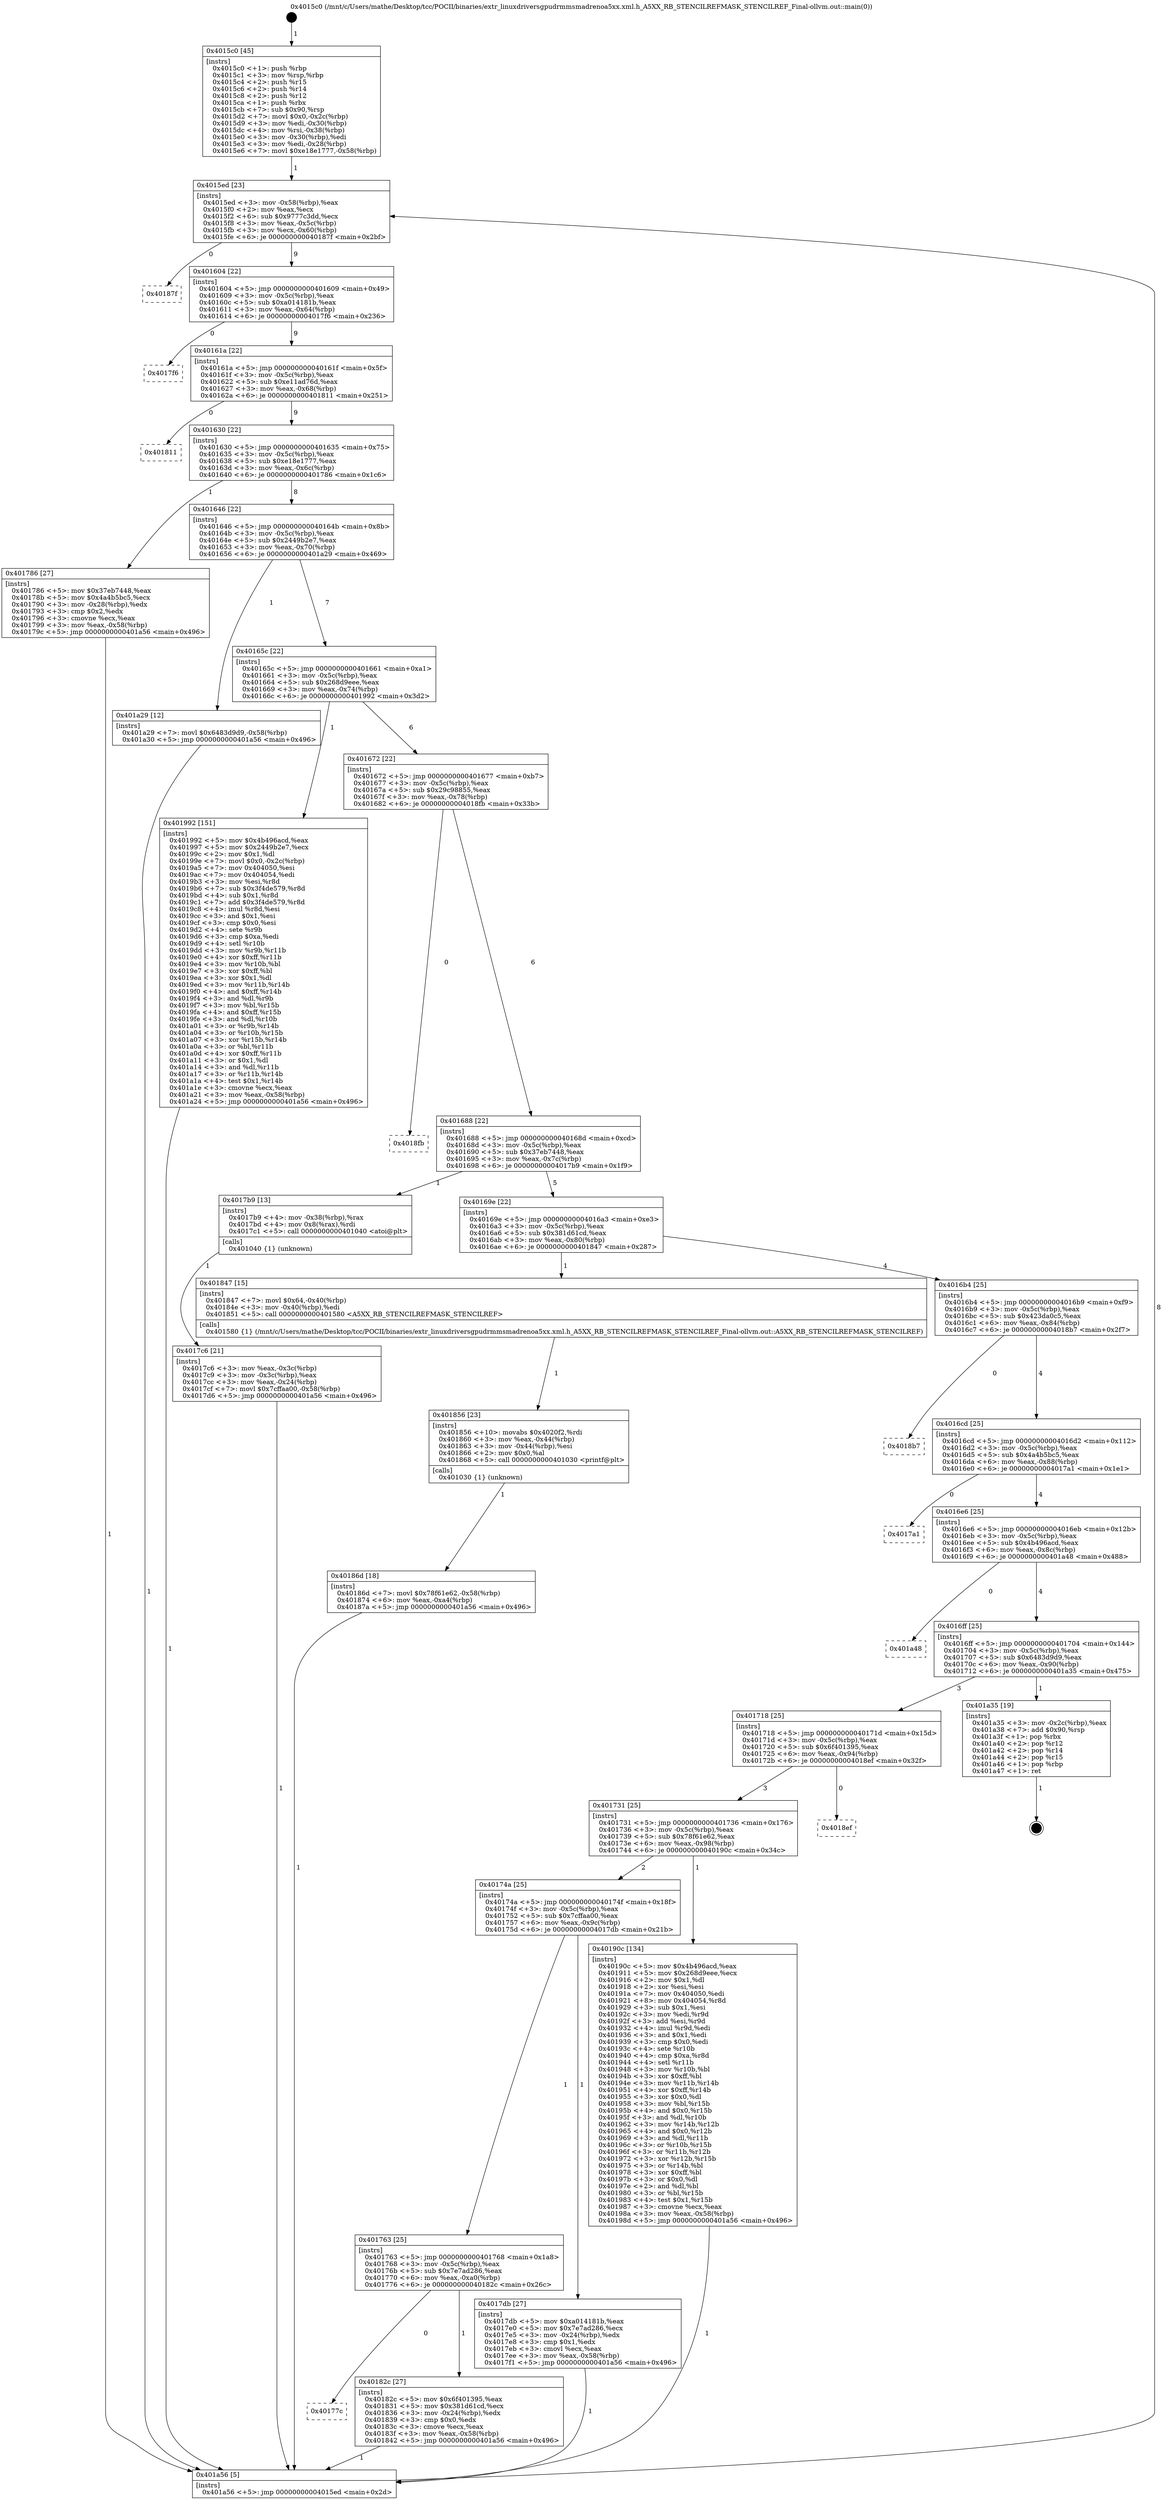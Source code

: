 digraph "0x4015c0" {
  label = "0x4015c0 (/mnt/c/Users/mathe/Desktop/tcc/POCII/binaries/extr_linuxdriversgpudrmmsmadrenoa5xx.xml.h_A5XX_RB_STENCILREFMASK_STENCILREF_Final-ollvm.out::main(0))"
  labelloc = "t"
  node[shape=record]

  Entry [label="",width=0.3,height=0.3,shape=circle,fillcolor=black,style=filled]
  "0x4015ed" [label="{
     0x4015ed [23]\l
     | [instrs]\l
     &nbsp;&nbsp;0x4015ed \<+3\>: mov -0x58(%rbp),%eax\l
     &nbsp;&nbsp;0x4015f0 \<+2\>: mov %eax,%ecx\l
     &nbsp;&nbsp;0x4015f2 \<+6\>: sub $0x9777c3dd,%ecx\l
     &nbsp;&nbsp;0x4015f8 \<+3\>: mov %eax,-0x5c(%rbp)\l
     &nbsp;&nbsp;0x4015fb \<+3\>: mov %ecx,-0x60(%rbp)\l
     &nbsp;&nbsp;0x4015fe \<+6\>: je 000000000040187f \<main+0x2bf\>\l
  }"]
  "0x40187f" [label="{
     0x40187f\l
  }", style=dashed]
  "0x401604" [label="{
     0x401604 [22]\l
     | [instrs]\l
     &nbsp;&nbsp;0x401604 \<+5\>: jmp 0000000000401609 \<main+0x49\>\l
     &nbsp;&nbsp;0x401609 \<+3\>: mov -0x5c(%rbp),%eax\l
     &nbsp;&nbsp;0x40160c \<+5\>: sub $0xa014181b,%eax\l
     &nbsp;&nbsp;0x401611 \<+3\>: mov %eax,-0x64(%rbp)\l
     &nbsp;&nbsp;0x401614 \<+6\>: je 00000000004017f6 \<main+0x236\>\l
  }"]
  Exit [label="",width=0.3,height=0.3,shape=circle,fillcolor=black,style=filled,peripheries=2]
  "0x4017f6" [label="{
     0x4017f6\l
  }", style=dashed]
  "0x40161a" [label="{
     0x40161a [22]\l
     | [instrs]\l
     &nbsp;&nbsp;0x40161a \<+5\>: jmp 000000000040161f \<main+0x5f\>\l
     &nbsp;&nbsp;0x40161f \<+3\>: mov -0x5c(%rbp),%eax\l
     &nbsp;&nbsp;0x401622 \<+5\>: sub $0xe11ad76d,%eax\l
     &nbsp;&nbsp;0x401627 \<+3\>: mov %eax,-0x68(%rbp)\l
     &nbsp;&nbsp;0x40162a \<+6\>: je 0000000000401811 \<main+0x251\>\l
  }"]
  "0x40186d" [label="{
     0x40186d [18]\l
     | [instrs]\l
     &nbsp;&nbsp;0x40186d \<+7\>: movl $0x78f61e62,-0x58(%rbp)\l
     &nbsp;&nbsp;0x401874 \<+6\>: mov %eax,-0xa4(%rbp)\l
     &nbsp;&nbsp;0x40187a \<+5\>: jmp 0000000000401a56 \<main+0x496\>\l
  }"]
  "0x401811" [label="{
     0x401811\l
  }", style=dashed]
  "0x401630" [label="{
     0x401630 [22]\l
     | [instrs]\l
     &nbsp;&nbsp;0x401630 \<+5\>: jmp 0000000000401635 \<main+0x75\>\l
     &nbsp;&nbsp;0x401635 \<+3\>: mov -0x5c(%rbp),%eax\l
     &nbsp;&nbsp;0x401638 \<+5\>: sub $0xe18e1777,%eax\l
     &nbsp;&nbsp;0x40163d \<+3\>: mov %eax,-0x6c(%rbp)\l
     &nbsp;&nbsp;0x401640 \<+6\>: je 0000000000401786 \<main+0x1c6\>\l
  }"]
  "0x401856" [label="{
     0x401856 [23]\l
     | [instrs]\l
     &nbsp;&nbsp;0x401856 \<+10\>: movabs $0x4020f2,%rdi\l
     &nbsp;&nbsp;0x401860 \<+3\>: mov %eax,-0x44(%rbp)\l
     &nbsp;&nbsp;0x401863 \<+3\>: mov -0x44(%rbp),%esi\l
     &nbsp;&nbsp;0x401866 \<+2\>: mov $0x0,%al\l
     &nbsp;&nbsp;0x401868 \<+5\>: call 0000000000401030 \<printf@plt\>\l
     | [calls]\l
     &nbsp;&nbsp;0x401030 \{1\} (unknown)\l
  }"]
  "0x401786" [label="{
     0x401786 [27]\l
     | [instrs]\l
     &nbsp;&nbsp;0x401786 \<+5\>: mov $0x37eb7448,%eax\l
     &nbsp;&nbsp;0x40178b \<+5\>: mov $0x4a4b5bc5,%ecx\l
     &nbsp;&nbsp;0x401790 \<+3\>: mov -0x28(%rbp),%edx\l
     &nbsp;&nbsp;0x401793 \<+3\>: cmp $0x2,%edx\l
     &nbsp;&nbsp;0x401796 \<+3\>: cmovne %ecx,%eax\l
     &nbsp;&nbsp;0x401799 \<+3\>: mov %eax,-0x58(%rbp)\l
     &nbsp;&nbsp;0x40179c \<+5\>: jmp 0000000000401a56 \<main+0x496\>\l
  }"]
  "0x401646" [label="{
     0x401646 [22]\l
     | [instrs]\l
     &nbsp;&nbsp;0x401646 \<+5\>: jmp 000000000040164b \<main+0x8b\>\l
     &nbsp;&nbsp;0x40164b \<+3\>: mov -0x5c(%rbp),%eax\l
     &nbsp;&nbsp;0x40164e \<+5\>: sub $0x2449b2e7,%eax\l
     &nbsp;&nbsp;0x401653 \<+3\>: mov %eax,-0x70(%rbp)\l
     &nbsp;&nbsp;0x401656 \<+6\>: je 0000000000401a29 \<main+0x469\>\l
  }"]
  "0x401a56" [label="{
     0x401a56 [5]\l
     | [instrs]\l
     &nbsp;&nbsp;0x401a56 \<+5\>: jmp 00000000004015ed \<main+0x2d\>\l
  }"]
  "0x4015c0" [label="{
     0x4015c0 [45]\l
     | [instrs]\l
     &nbsp;&nbsp;0x4015c0 \<+1\>: push %rbp\l
     &nbsp;&nbsp;0x4015c1 \<+3\>: mov %rsp,%rbp\l
     &nbsp;&nbsp;0x4015c4 \<+2\>: push %r15\l
     &nbsp;&nbsp;0x4015c6 \<+2\>: push %r14\l
     &nbsp;&nbsp;0x4015c8 \<+2\>: push %r12\l
     &nbsp;&nbsp;0x4015ca \<+1\>: push %rbx\l
     &nbsp;&nbsp;0x4015cb \<+7\>: sub $0x90,%rsp\l
     &nbsp;&nbsp;0x4015d2 \<+7\>: movl $0x0,-0x2c(%rbp)\l
     &nbsp;&nbsp;0x4015d9 \<+3\>: mov %edi,-0x30(%rbp)\l
     &nbsp;&nbsp;0x4015dc \<+4\>: mov %rsi,-0x38(%rbp)\l
     &nbsp;&nbsp;0x4015e0 \<+3\>: mov -0x30(%rbp),%edi\l
     &nbsp;&nbsp;0x4015e3 \<+3\>: mov %edi,-0x28(%rbp)\l
     &nbsp;&nbsp;0x4015e6 \<+7\>: movl $0xe18e1777,-0x58(%rbp)\l
  }"]
  "0x40177c" [label="{
     0x40177c\l
  }", style=dashed]
  "0x401a29" [label="{
     0x401a29 [12]\l
     | [instrs]\l
     &nbsp;&nbsp;0x401a29 \<+7\>: movl $0x6483d9d9,-0x58(%rbp)\l
     &nbsp;&nbsp;0x401a30 \<+5\>: jmp 0000000000401a56 \<main+0x496\>\l
  }"]
  "0x40165c" [label="{
     0x40165c [22]\l
     | [instrs]\l
     &nbsp;&nbsp;0x40165c \<+5\>: jmp 0000000000401661 \<main+0xa1\>\l
     &nbsp;&nbsp;0x401661 \<+3\>: mov -0x5c(%rbp),%eax\l
     &nbsp;&nbsp;0x401664 \<+5\>: sub $0x268d9eee,%eax\l
     &nbsp;&nbsp;0x401669 \<+3\>: mov %eax,-0x74(%rbp)\l
     &nbsp;&nbsp;0x40166c \<+6\>: je 0000000000401992 \<main+0x3d2\>\l
  }"]
  "0x40182c" [label="{
     0x40182c [27]\l
     | [instrs]\l
     &nbsp;&nbsp;0x40182c \<+5\>: mov $0x6f401395,%eax\l
     &nbsp;&nbsp;0x401831 \<+5\>: mov $0x381d61cd,%ecx\l
     &nbsp;&nbsp;0x401836 \<+3\>: mov -0x24(%rbp),%edx\l
     &nbsp;&nbsp;0x401839 \<+3\>: cmp $0x0,%edx\l
     &nbsp;&nbsp;0x40183c \<+3\>: cmove %ecx,%eax\l
     &nbsp;&nbsp;0x40183f \<+3\>: mov %eax,-0x58(%rbp)\l
     &nbsp;&nbsp;0x401842 \<+5\>: jmp 0000000000401a56 \<main+0x496\>\l
  }"]
  "0x401992" [label="{
     0x401992 [151]\l
     | [instrs]\l
     &nbsp;&nbsp;0x401992 \<+5\>: mov $0x4b496acd,%eax\l
     &nbsp;&nbsp;0x401997 \<+5\>: mov $0x2449b2e7,%ecx\l
     &nbsp;&nbsp;0x40199c \<+2\>: mov $0x1,%dl\l
     &nbsp;&nbsp;0x40199e \<+7\>: movl $0x0,-0x2c(%rbp)\l
     &nbsp;&nbsp;0x4019a5 \<+7\>: mov 0x404050,%esi\l
     &nbsp;&nbsp;0x4019ac \<+7\>: mov 0x404054,%edi\l
     &nbsp;&nbsp;0x4019b3 \<+3\>: mov %esi,%r8d\l
     &nbsp;&nbsp;0x4019b6 \<+7\>: sub $0x3f4de579,%r8d\l
     &nbsp;&nbsp;0x4019bd \<+4\>: sub $0x1,%r8d\l
     &nbsp;&nbsp;0x4019c1 \<+7\>: add $0x3f4de579,%r8d\l
     &nbsp;&nbsp;0x4019c8 \<+4\>: imul %r8d,%esi\l
     &nbsp;&nbsp;0x4019cc \<+3\>: and $0x1,%esi\l
     &nbsp;&nbsp;0x4019cf \<+3\>: cmp $0x0,%esi\l
     &nbsp;&nbsp;0x4019d2 \<+4\>: sete %r9b\l
     &nbsp;&nbsp;0x4019d6 \<+3\>: cmp $0xa,%edi\l
     &nbsp;&nbsp;0x4019d9 \<+4\>: setl %r10b\l
     &nbsp;&nbsp;0x4019dd \<+3\>: mov %r9b,%r11b\l
     &nbsp;&nbsp;0x4019e0 \<+4\>: xor $0xff,%r11b\l
     &nbsp;&nbsp;0x4019e4 \<+3\>: mov %r10b,%bl\l
     &nbsp;&nbsp;0x4019e7 \<+3\>: xor $0xff,%bl\l
     &nbsp;&nbsp;0x4019ea \<+3\>: xor $0x1,%dl\l
     &nbsp;&nbsp;0x4019ed \<+3\>: mov %r11b,%r14b\l
     &nbsp;&nbsp;0x4019f0 \<+4\>: and $0xff,%r14b\l
     &nbsp;&nbsp;0x4019f4 \<+3\>: and %dl,%r9b\l
     &nbsp;&nbsp;0x4019f7 \<+3\>: mov %bl,%r15b\l
     &nbsp;&nbsp;0x4019fa \<+4\>: and $0xff,%r15b\l
     &nbsp;&nbsp;0x4019fe \<+3\>: and %dl,%r10b\l
     &nbsp;&nbsp;0x401a01 \<+3\>: or %r9b,%r14b\l
     &nbsp;&nbsp;0x401a04 \<+3\>: or %r10b,%r15b\l
     &nbsp;&nbsp;0x401a07 \<+3\>: xor %r15b,%r14b\l
     &nbsp;&nbsp;0x401a0a \<+3\>: or %bl,%r11b\l
     &nbsp;&nbsp;0x401a0d \<+4\>: xor $0xff,%r11b\l
     &nbsp;&nbsp;0x401a11 \<+3\>: or $0x1,%dl\l
     &nbsp;&nbsp;0x401a14 \<+3\>: and %dl,%r11b\l
     &nbsp;&nbsp;0x401a17 \<+3\>: or %r11b,%r14b\l
     &nbsp;&nbsp;0x401a1a \<+4\>: test $0x1,%r14b\l
     &nbsp;&nbsp;0x401a1e \<+3\>: cmovne %ecx,%eax\l
     &nbsp;&nbsp;0x401a21 \<+3\>: mov %eax,-0x58(%rbp)\l
     &nbsp;&nbsp;0x401a24 \<+5\>: jmp 0000000000401a56 \<main+0x496\>\l
  }"]
  "0x401672" [label="{
     0x401672 [22]\l
     | [instrs]\l
     &nbsp;&nbsp;0x401672 \<+5\>: jmp 0000000000401677 \<main+0xb7\>\l
     &nbsp;&nbsp;0x401677 \<+3\>: mov -0x5c(%rbp),%eax\l
     &nbsp;&nbsp;0x40167a \<+5\>: sub $0x29c98855,%eax\l
     &nbsp;&nbsp;0x40167f \<+3\>: mov %eax,-0x78(%rbp)\l
     &nbsp;&nbsp;0x401682 \<+6\>: je 00000000004018fb \<main+0x33b\>\l
  }"]
  "0x401763" [label="{
     0x401763 [25]\l
     | [instrs]\l
     &nbsp;&nbsp;0x401763 \<+5\>: jmp 0000000000401768 \<main+0x1a8\>\l
     &nbsp;&nbsp;0x401768 \<+3\>: mov -0x5c(%rbp),%eax\l
     &nbsp;&nbsp;0x40176b \<+5\>: sub $0x7e7ad286,%eax\l
     &nbsp;&nbsp;0x401770 \<+6\>: mov %eax,-0xa0(%rbp)\l
     &nbsp;&nbsp;0x401776 \<+6\>: je 000000000040182c \<main+0x26c\>\l
  }"]
  "0x4018fb" [label="{
     0x4018fb\l
  }", style=dashed]
  "0x401688" [label="{
     0x401688 [22]\l
     | [instrs]\l
     &nbsp;&nbsp;0x401688 \<+5\>: jmp 000000000040168d \<main+0xcd\>\l
     &nbsp;&nbsp;0x40168d \<+3\>: mov -0x5c(%rbp),%eax\l
     &nbsp;&nbsp;0x401690 \<+5\>: sub $0x37eb7448,%eax\l
     &nbsp;&nbsp;0x401695 \<+3\>: mov %eax,-0x7c(%rbp)\l
     &nbsp;&nbsp;0x401698 \<+6\>: je 00000000004017b9 \<main+0x1f9\>\l
  }"]
  "0x4017db" [label="{
     0x4017db [27]\l
     | [instrs]\l
     &nbsp;&nbsp;0x4017db \<+5\>: mov $0xa014181b,%eax\l
     &nbsp;&nbsp;0x4017e0 \<+5\>: mov $0x7e7ad286,%ecx\l
     &nbsp;&nbsp;0x4017e5 \<+3\>: mov -0x24(%rbp),%edx\l
     &nbsp;&nbsp;0x4017e8 \<+3\>: cmp $0x1,%edx\l
     &nbsp;&nbsp;0x4017eb \<+3\>: cmovl %ecx,%eax\l
     &nbsp;&nbsp;0x4017ee \<+3\>: mov %eax,-0x58(%rbp)\l
     &nbsp;&nbsp;0x4017f1 \<+5\>: jmp 0000000000401a56 \<main+0x496\>\l
  }"]
  "0x4017b9" [label="{
     0x4017b9 [13]\l
     | [instrs]\l
     &nbsp;&nbsp;0x4017b9 \<+4\>: mov -0x38(%rbp),%rax\l
     &nbsp;&nbsp;0x4017bd \<+4\>: mov 0x8(%rax),%rdi\l
     &nbsp;&nbsp;0x4017c1 \<+5\>: call 0000000000401040 \<atoi@plt\>\l
     | [calls]\l
     &nbsp;&nbsp;0x401040 \{1\} (unknown)\l
  }"]
  "0x40169e" [label="{
     0x40169e [22]\l
     | [instrs]\l
     &nbsp;&nbsp;0x40169e \<+5\>: jmp 00000000004016a3 \<main+0xe3\>\l
     &nbsp;&nbsp;0x4016a3 \<+3\>: mov -0x5c(%rbp),%eax\l
     &nbsp;&nbsp;0x4016a6 \<+5\>: sub $0x381d61cd,%eax\l
     &nbsp;&nbsp;0x4016ab \<+3\>: mov %eax,-0x80(%rbp)\l
     &nbsp;&nbsp;0x4016ae \<+6\>: je 0000000000401847 \<main+0x287\>\l
  }"]
  "0x4017c6" [label="{
     0x4017c6 [21]\l
     | [instrs]\l
     &nbsp;&nbsp;0x4017c6 \<+3\>: mov %eax,-0x3c(%rbp)\l
     &nbsp;&nbsp;0x4017c9 \<+3\>: mov -0x3c(%rbp),%eax\l
     &nbsp;&nbsp;0x4017cc \<+3\>: mov %eax,-0x24(%rbp)\l
     &nbsp;&nbsp;0x4017cf \<+7\>: movl $0x7cffaa00,-0x58(%rbp)\l
     &nbsp;&nbsp;0x4017d6 \<+5\>: jmp 0000000000401a56 \<main+0x496\>\l
  }"]
  "0x40174a" [label="{
     0x40174a [25]\l
     | [instrs]\l
     &nbsp;&nbsp;0x40174a \<+5\>: jmp 000000000040174f \<main+0x18f\>\l
     &nbsp;&nbsp;0x40174f \<+3\>: mov -0x5c(%rbp),%eax\l
     &nbsp;&nbsp;0x401752 \<+5\>: sub $0x7cffaa00,%eax\l
     &nbsp;&nbsp;0x401757 \<+6\>: mov %eax,-0x9c(%rbp)\l
     &nbsp;&nbsp;0x40175d \<+6\>: je 00000000004017db \<main+0x21b\>\l
  }"]
  "0x401847" [label="{
     0x401847 [15]\l
     | [instrs]\l
     &nbsp;&nbsp;0x401847 \<+7\>: movl $0x64,-0x40(%rbp)\l
     &nbsp;&nbsp;0x40184e \<+3\>: mov -0x40(%rbp),%edi\l
     &nbsp;&nbsp;0x401851 \<+5\>: call 0000000000401580 \<A5XX_RB_STENCILREFMASK_STENCILREF\>\l
     | [calls]\l
     &nbsp;&nbsp;0x401580 \{1\} (/mnt/c/Users/mathe/Desktop/tcc/POCII/binaries/extr_linuxdriversgpudrmmsmadrenoa5xx.xml.h_A5XX_RB_STENCILREFMASK_STENCILREF_Final-ollvm.out::A5XX_RB_STENCILREFMASK_STENCILREF)\l
  }"]
  "0x4016b4" [label="{
     0x4016b4 [25]\l
     | [instrs]\l
     &nbsp;&nbsp;0x4016b4 \<+5\>: jmp 00000000004016b9 \<main+0xf9\>\l
     &nbsp;&nbsp;0x4016b9 \<+3\>: mov -0x5c(%rbp),%eax\l
     &nbsp;&nbsp;0x4016bc \<+5\>: sub $0x423da0c5,%eax\l
     &nbsp;&nbsp;0x4016c1 \<+6\>: mov %eax,-0x84(%rbp)\l
     &nbsp;&nbsp;0x4016c7 \<+6\>: je 00000000004018b7 \<main+0x2f7\>\l
  }"]
  "0x40190c" [label="{
     0x40190c [134]\l
     | [instrs]\l
     &nbsp;&nbsp;0x40190c \<+5\>: mov $0x4b496acd,%eax\l
     &nbsp;&nbsp;0x401911 \<+5\>: mov $0x268d9eee,%ecx\l
     &nbsp;&nbsp;0x401916 \<+2\>: mov $0x1,%dl\l
     &nbsp;&nbsp;0x401918 \<+2\>: xor %esi,%esi\l
     &nbsp;&nbsp;0x40191a \<+7\>: mov 0x404050,%edi\l
     &nbsp;&nbsp;0x401921 \<+8\>: mov 0x404054,%r8d\l
     &nbsp;&nbsp;0x401929 \<+3\>: sub $0x1,%esi\l
     &nbsp;&nbsp;0x40192c \<+3\>: mov %edi,%r9d\l
     &nbsp;&nbsp;0x40192f \<+3\>: add %esi,%r9d\l
     &nbsp;&nbsp;0x401932 \<+4\>: imul %r9d,%edi\l
     &nbsp;&nbsp;0x401936 \<+3\>: and $0x1,%edi\l
     &nbsp;&nbsp;0x401939 \<+3\>: cmp $0x0,%edi\l
     &nbsp;&nbsp;0x40193c \<+4\>: sete %r10b\l
     &nbsp;&nbsp;0x401940 \<+4\>: cmp $0xa,%r8d\l
     &nbsp;&nbsp;0x401944 \<+4\>: setl %r11b\l
     &nbsp;&nbsp;0x401948 \<+3\>: mov %r10b,%bl\l
     &nbsp;&nbsp;0x40194b \<+3\>: xor $0xff,%bl\l
     &nbsp;&nbsp;0x40194e \<+3\>: mov %r11b,%r14b\l
     &nbsp;&nbsp;0x401951 \<+4\>: xor $0xff,%r14b\l
     &nbsp;&nbsp;0x401955 \<+3\>: xor $0x0,%dl\l
     &nbsp;&nbsp;0x401958 \<+3\>: mov %bl,%r15b\l
     &nbsp;&nbsp;0x40195b \<+4\>: and $0x0,%r15b\l
     &nbsp;&nbsp;0x40195f \<+3\>: and %dl,%r10b\l
     &nbsp;&nbsp;0x401962 \<+3\>: mov %r14b,%r12b\l
     &nbsp;&nbsp;0x401965 \<+4\>: and $0x0,%r12b\l
     &nbsp;&nbsp;0x401969 \<+3\>: and %dl,%r11b\l
     &nbsp;&nbsp;0x40196c \<+3\>: or %r10b,%r15b\l
     &nbsp;&nbsp;0x40196f \<+3\>: or %r11b,%r12b\l
     &nbsp;&nbsp;0x401972 \<+3\>: xor %r12b,%r15b\l
     &nbsp;&nbsp;0x401975 \<+3\>: or %r14b,%bl\l
     &nbsp;&nbsp;0x401978 \<+3\>: xor $0xff,%bl\l
     &nbsp;&nbsp;0x40197b \<+3\>: or $0x0,%dl\l
     &nbsp;&nbsp;0x40197e \<+2\>: and %dl,%bl\l
     &nbsp;&nbsp;0x401980 \<+3\>: or %bl,%r15b\l
     &nbsp;&nbsp;0x401983 \<+4\>: test $0x1,%r15b\l
     &nbsp;&nbsp;0x401987 \<+3\>: cmovne %ecx,%eax\l
     &nbsp;&nbsp;0x40198a \<+3\>: mov %eax,-0x58(%rbp)\l
     &nbsp;&nbsp;0x40198d \<+5\>: jmp 0000000000401a56 \<main+0x496\>\l
  }"]
  "0x4018b7" [label="{
     0x4018b7\l
  }", style=dashed]
  "0x4016cd" [label="{
     0x4016cd [25]\l
     | [instrs]\l
     &nbsp;&nbsp;0x4016cd \<+5\>: jmp 00000000004016d2 \<main+0x112\>\l
     &nbsp;&nbsp;0x4016d2 \<+3\>: mov -0x5c(%rbp),%eax\l
     &nbsp;&nbsp;0x4016d5 \<+5\>: sub $0x4a4b5bc5,%eax\l
     &nbsp;&nbsp;0x4016da \<+6\>: mov %eax,-0x88(%rbp)\l
     &nbsp;&nbsp;0x4016e0 \<+6\>: je 00000000004017a1 \<main+0x1e1\>\l
  }"]
  "0x401731" [label="{
     0x401731 [25]\l
     | [instrs]\l
     &nbsp;&nbsp;0x401731 \<+5\>: jmp 0000000000401736 \<main+0x176\>\l
     &nbsp;&nbsp;0x401736 \<+3\>: mov -0x5c(%rbp),%eax\l
     &nbsp;&nbsp;0x401739 \<+5\>: sub $0x78f61e62,%eax\l
     &nbsp;&nbsp;0x40173e \<+6\>: mov %eax,-0x98(%rbp)\l
     &nbsp;&nbsp;0x401744 \<+6\>: je 000000000040190c \<main+0x34c\>\l
  }"]
  "0x4017a1" [label="{
     0x4017a1\l
  }", style=dashed]
  "0x4016e6" [label="{
     0x4016e6 [25]\l
     | [instrs]\l
     &nbsp;&nbsp;0x4016e6 \<+5\>: jmp 00000000004016eb \<main+0x12b\>\l
     &nbsp;&nbsp;0x4016eb \<+3\>: mov -0x5c(%rbp),%eax\l
     &nbsp;&nbsp;0x4016ee \<+5\>: sub $0x4b496acd,%eax\l
     &nbsp;&nbsp;0x4016f3 \<+6\>: mov %eax,-0x8c(%rbp)\l
     &nbsp;&nbsp;0x4016f9 \<+6\>: je 0000000000401a48 \<main+0x488\>\l
  }"]
  "0x4018ef" [label="{
     0x4018ef\l
  }", style=dashed]
  "0x401a48" [label="{
     0x401a48\l
  }", style=dashed]
  "0x4016ff" [label="{
     0x4016ff [25]\l
     | [instrs]\l
     &nbsp;&nbsp;0x4016ff \<+5\>: jmp 0000000000401704 \<main+0x144\>\l
     &nbsp;&nbsp;0x401704 \<+3\>: mov -0x5c(%rbp),%eax\l
     &nbsp;&nbsp;0x401707 \<+5\>: sub $0x6483d9d9,%eax\l
     &nbsp;&nbsp;0x40170c \<+6\>: mov %eax,-0x90(%rbp)\l
     &nbsp;&nbsp;0x401712 \<+6\>: je 0000000000401a35 \<main+0x475\>\l
  }"]
  "0x401718" [label="{
     0x401718 [25]\l
     | [instrs]\l
     &nbsp;&nbsp;0x401718 \<+5\>: jmp 000000000040171d \<main+0x15d\>\l
     &nbsp;&nbsp;0x40171d \<+3\>: mov -0x5c(%rbp),%eax\l
     &nbsp;&nbsp;0x401720 \<+5\>: sub $0x6f401395,%eax\l
     &nbsp;&nbsp;0x401725 \<+6\>: mov %eax,-0x94(%rbp)\l
     &nbsp;&nbsp;0x40172b \<+6\>: je 00000000004018ef \<main+0x32f\>\l
  }"]
  "0x401a35" [label="{
     0x401a35 [19]\l
     | [instrs]\l
     &nbsp;&nbsp;0x401a35 \<+3\>: mov -0x2c(%rbp),%eax\l
     &nbsp;&nbsp;0x401a38 \<+7\>: add $0x90,%rsp\l
     &nbsp;&nbsp;0x401a3f \<+1\>: pop %rbx\l
     &nbsp;&nbsp;0x401a40 \<+2\>: pop %r12\l
     &nbsp;&nbsp;0x401a42 \<+2\>: pop %r14\l
     &nbsp;&nbsp;0x401a44 \<+2\>: pop %r15\l
     &nbsp;&nbsp;0x401a46 \<+1\>: pop %rbp\l
     &nbsp;&nbsp;0x401a47 \<+1\>: ret\l
  }"]
  Entry -> "0x4015c0" [label=" 1"]
  "0x4015ed" -> "0x40187f" [label=" 0"]
  "0x4015ed" -> "0x401604" [label=" 9"]
  "0x401a35" -> Exit [label=" 1"]
  "0x401604" -> "0x4017f6" [label=" 0"]
  "0x401604" -> "0x40161a" [label=" 9"]
  "0x401a29" -> "0x401a56" [label=" 1"]
  "0x40161a" -> "0x401811" [label=" 0"]
  "0x40161a" -> "0x401630" [label=" 9"]
  "0x401992" -> "0x401a56" [label=" 1"]
  "0x401630" -> "0x401786" [label=" 1"]
  "0x401630" -> "0x401646" [label=" 8"]
  "0x401786" -> "0x401a56" [label=" 1"]
  "0x4015c0" -> "0x4015ed" [label=" 1"]
  "0x401a56" -> "0x4015ed" [label=" 8"]
  "0x40190c" -> "0x401a56" [label=" 1"]
  "0x401646" -> "0x401a29" [label=" 1"]
  "0x401646" -> "0x40165c" [label=" 7"]
  "0x40186d" -> "0x401a56" [label=" 1"]
  "0x40165c" -> "0x401992" [label=" 1"]
  "0x40165c" -> "0x401672" [label=" 6"]
  "0x401856" -> "0x40186d" [label=" 1"]
  "0x401672" -> "0x4018fb" [label=" 0"]
  "0x401672" -> "0x401688" [label=" 6"]
  "0x40182c" -> "0x401a56" [label=" 1"]
  "0x401688" -> "0x4017b9" [label=" 1"]
  "0x401688" -> "0x40169e" [label=" 5"]
  "0x4017b9" -> "0x4017c6" [label=" 1"]
  "0x4017c6" -> "0x401a56" [label=" 1"]
  "0x401763" -> "0x40177c" [label=" 0"]
  "0x40169e" -> "0x401847" [label=" 1"]
  "0x40169e" -> "0x4016b4" [label=" 4"]
  "0x401847" -> "0x401856" [label=" 1"]
  "0x4016b4" -> "0x4018b7" [label=" 0"]
  "0x4016b4" -> "0x4016cd" [label=" 4"]
  "0x4017db" -> "0x401a56" [label=" 1"]
  "0x4016cd" -> "0x4017a1" [label=" 0"]
  "0x4016cd" -> "0x4016e6" [label=" 4"]
  "0x40174a" -> "0x4017db" [label=" 1"]
  "0x4016e6" -> "0x401a48" [label=" 0"]
  "0x4016e6" -> "0x4016ff" [label=" 4"]
  "0x401763" -> "0x40182c" [label=" 1"]
  "0x4016ff" -> "0x401a35" [label=" 1"]
  "0x4016ff" -> "0x401718" [label=" 3"]
  "0x401731" -> "0x40174a" [label=" 2"]
  "0x401718" -> "0x4018ef" [label=" 0"]
  "0x401718" -> "0x401731" [label=" 3"]
  "0x40174a" -> "0x401763" [label=" 1"]
  "0x401731" -> "0x40190c" [label=" 1"]
}
